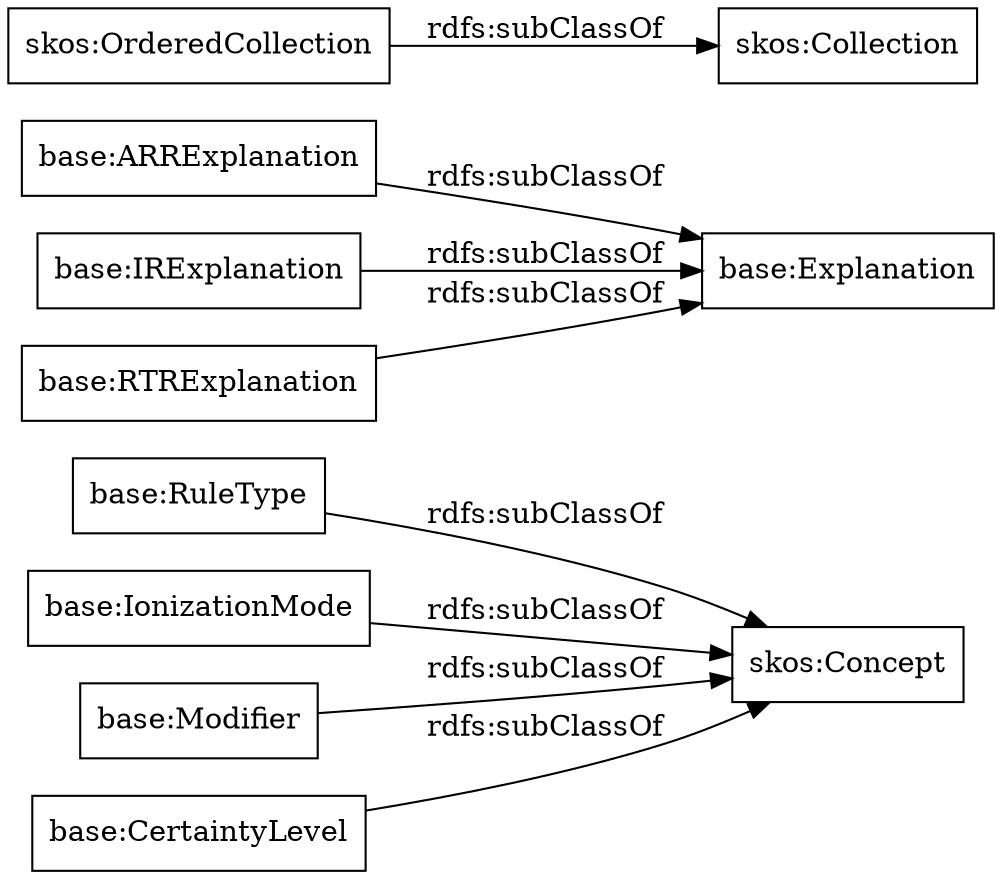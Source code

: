 digraph ar2dtool_diagram { 
rankdir=LR;
size="1000"
node [shape = rectangle, color="black"]; "base:RuleType" "base:Explanation" "base:IonizationMode" "base:Modifier" "base:ARRExplanation" "base:CertaintyLevel" "base:IRExplanation" "base:RTRExplanation" "skos:OrderedCollection" "skos:Collection" "skos:Concept" ; /*classes style*/
	"base:Modifier" -> "skos:Concept" [ label = "rdfs:subClassOf" ];
	"base:IRExplanation" -> "base:Explanation" [ label = "rdfs:subClassOf" ];
	"base:RTRExplanation" -> "base:Explanation" [ label = "rdfs:subClassOf" ];
	"base:CertaintyLevel" -> "skos:Concept" [ label = "rdfs:subClassOf" ];
	"base:ARRExplanation" -> "base:Explanation" [ label = "rdfs:subClassOf" ];
	"skos:OrderedCollection" -> "skos:Collection" [ label = "rdfs:subClassOf" ];
	"base:RuleType" -> "skos:Concept" [ label = "rdfs:subClassOf" ];
	"base:IonizationMode" -> "skos:Concept" [ label = "rdfs:subClassOf" ];

}
